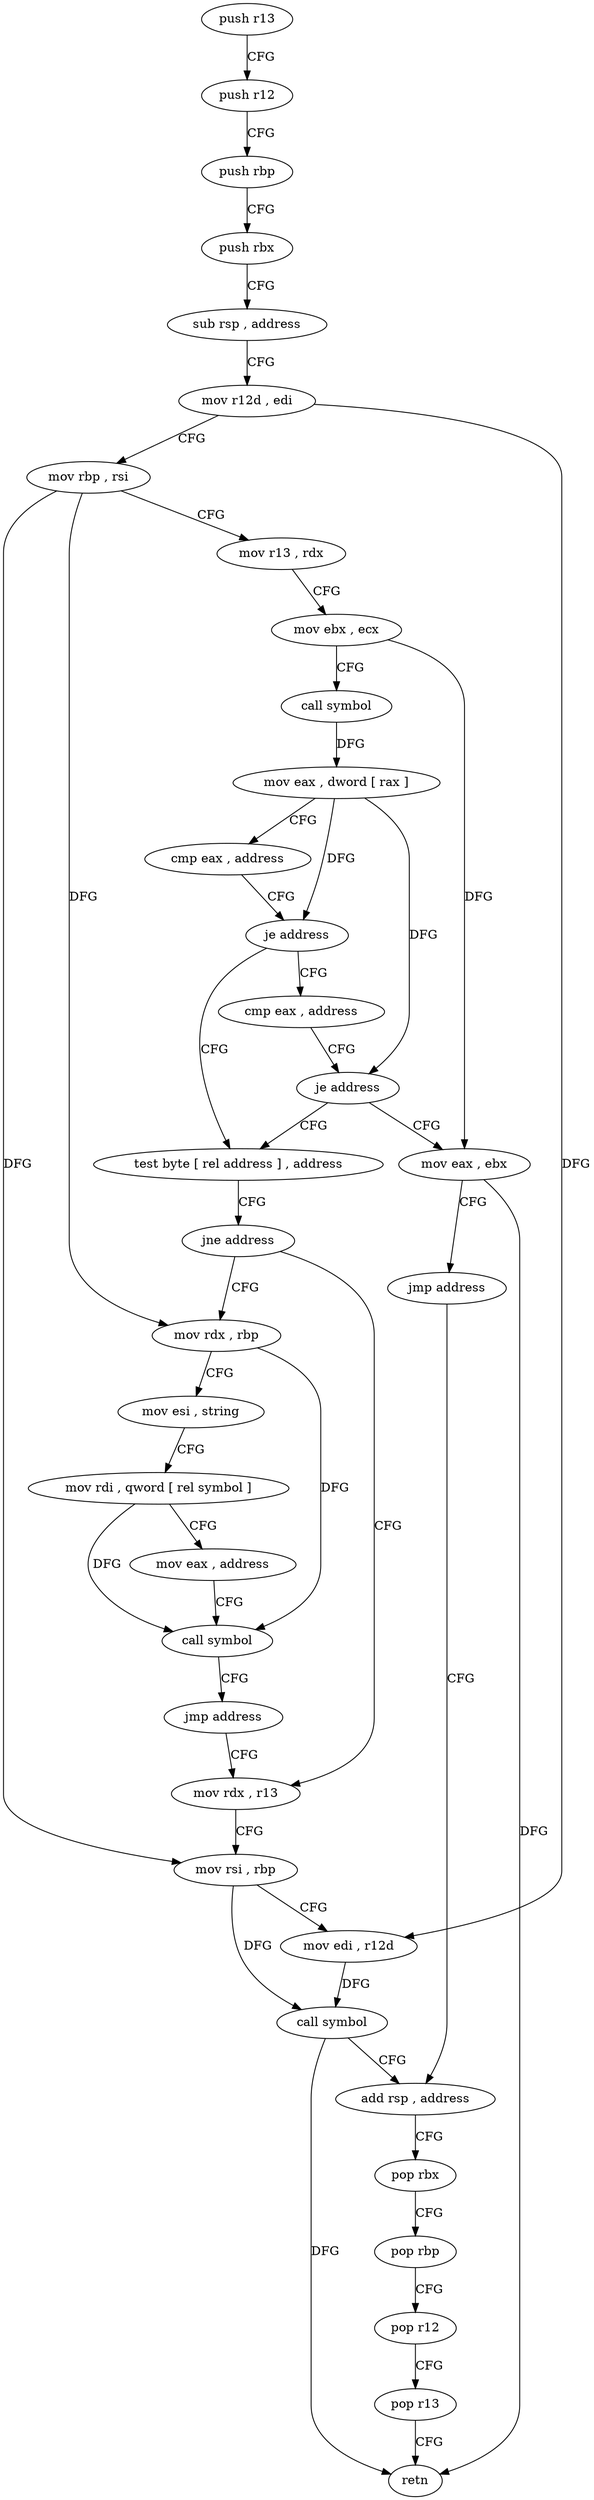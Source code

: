 digraph "func" {
"4241797" [label = "push r13" ]
"4241799" [label = "push r12" ]
"4241801" [label = "push rbp" ]
"4241802" [label = "push rbx" ]
"4241803" [label = "sub rsp , address" ]
"4241807" [label = "mov r12d , edi" ]
"4241810" [label = "mov rbp , rsi" ]
"4241813" [label = "mov r13 , rdx" ]
"4241816" [label = "mov ebx , ecx" ]
"4241818" [label = "call symbol" ]
"4241823" [label = "mov eax , dword [ rax ]" ]
"4241825" [label = "cmp eax , address" ]
"4241828" [label = "je address" ]
"4241839" [label = "test byte [ rel address ] , address" ]
"4241830" [label = "cmp eax , address" ]
"4241846" [label = "jne address" ]
"4241873" [label = "mov rdx , rbp" ]
"4241848" [label = "mov rdx , r13" ]
"4241833" [label = "je address" ]
"4241835" [label = "mov eax , ebx" ]
"4241876" [label = "mov esi , string" ]
"4241881" [label = "mov rdi , qword [ rel symbol ]" ]
"4241888" [label = "mov eax , address" ]
"4241893" [label = "call symbol" ]
"4241898" [label = "jmp address" ]
"4241851" [label = "mov rsi , rbp" ]
"4241854" [label = "mov edi , r12d" ]
"4241857" [label = "call symbol" ]
"4241862" [label = "add rsp , address" ]
"4241837" [label = "jmp address" ]
"4241866" [label = "pop rbx" ]
"4241867" [label = "pop rbp" ]
"4241868" [label = "pop r12" ]
"4241870" [label = "pop r13" ]
"4241872" [label = "retn" ]
"4241797" -> "4241799" [ label = "CFG" ]
"4241799" -> "4241801" [ label = "CFG" ]
"4241801" -> "4241802" [ label = "CFG" ]
"4241802" -> "4241803" [ label = "CFG" ]
"4241803" -> "4241807" [ label = "CFG" ]
"4241807" -> "4241810" [ label = "CFG" ]
"4241807" -> "4241854" [ label = "DFG" ]
"4241810" -> "4241813" [ label = "CFG" ]
"4241810" -> "4241873" [ label = "DFG" ]
"4241810" -> "4241851" [ label = "DFG" ]
"4241813" -> "4241816" [ label = "CFG" ]
"4241816" -> "4241818" [ label = "CFG" ]
"4241816" -> "4241835" [ label = "DFG" ]
"4241818" -> "4241823" [ label = "DFG" ]
"4241823" -> "4241825" [ label = "CFG" ]
"4241823" -> "4241828" [ label = "DFG" ]
"4241823" -> "4241833" [ label = "DFG" ]
"4241825" -> "4241828" [ label = "CFG" ]
"4241828" -> "4241839" [ label = "CFG" ]
"4241828" -> "4241830" [ label = "CFG" ]
"4241839" -> "4241846" [ label = "CFG" ]
"4241830" -> "4241833" [ label = "CFG" ]
"4241846" -> "4241873" [ label = "CFG" ]
"4241846" -> "4241848" [ label = "CFG" ]
"4241873" -> "4241876" [ label = "CFG" ]
"4241873" -> "4241893" [ label = "DFG" ]
"4241848" -> "4241851" [ label = "CFG" ]
"4241833" -> "4241839" [ label = "CFG" ]
"4241833" -> "4241835" [ label = "CFG" ]
"4241835" -> "4241837" [ label = "CFG" ]
"4241835" -> "4241872" [ label = "DFG" ]
"4241876" -> "4241881" [ label = "CFG" ]
"4241881" -> "4241888" [ label = "CFG" ]
"4241881" -> "4241893" [ label = "DFG" ]
"4241888" -> "4241893" [ label = "CFG" ]
"4241893" -> "4241898" [ label = "CFG" ]
"4241898" -> "4241848" [ label = "CFG" ]
"4241851" -> "4241854" [ label = "CFG" ]
"4241851" -> "4241857" [ label = "DFG" ]
"4241854" -> "4241857" [ label = "DFG" ]
"4241857" -> "4241862" [ label = "CFG" ]
"4241857" -> "4241872" [ label = "DFG" ]
"4241862" -> "4241866" [ label = "CFG" ]
"4241837" -> "4241862" [ label = "CFG" ]
"4241866" -> "4241867" [ label = "CFG" ]
"4241867" -> "4241868" [ label = "CFG" ]
"4241868" -> "4241870" [ label = "CFG" ]
"4241870" -> "4241872" [ label = "CFG" ]
}
